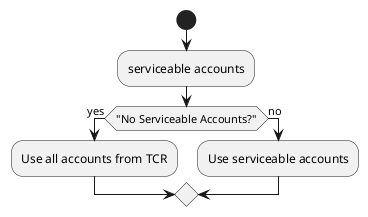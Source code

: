 @startuml
start
:serviceable accounts;
if ("No Serviceable Accounts?") then (yes)
:Use all accounts from TCR;
else (no)
:Use serviceable accounts;
endif

@enduml